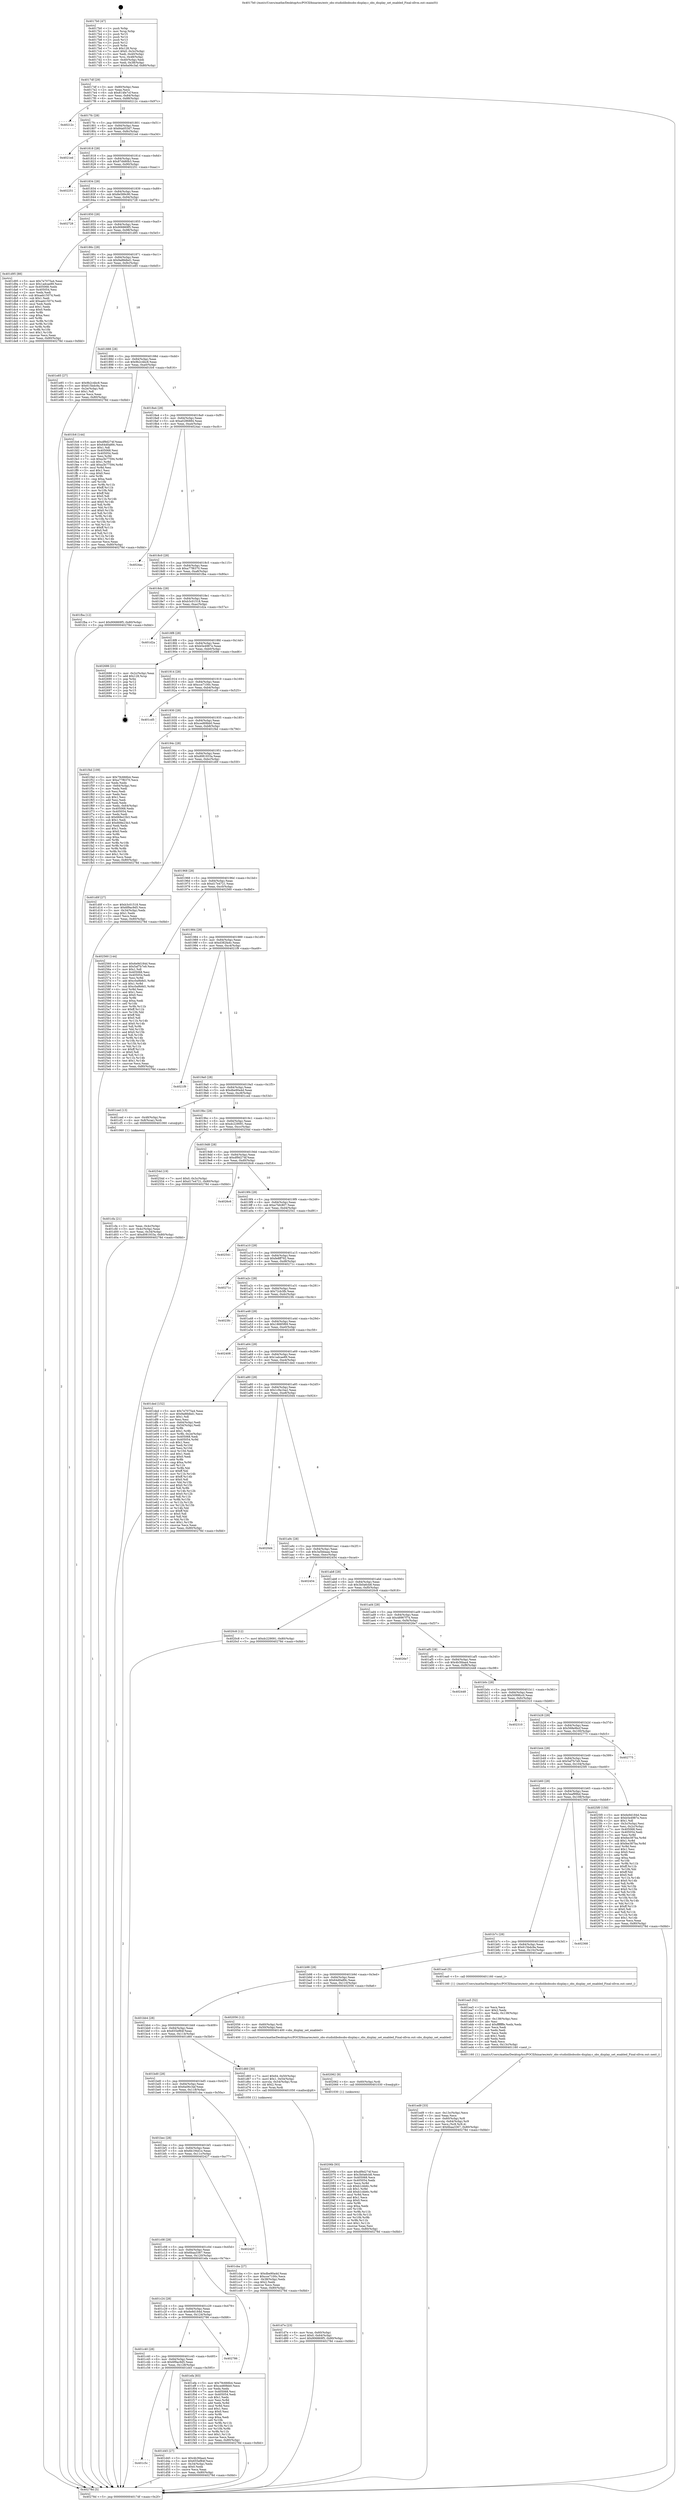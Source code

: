 digraph "0x4017b0" {
  label = "0x4017b0 (/mnt/c/Users/mathe/Desktop/tcc/POCII/binaries/extr_obs-studiolibobsobs-display.c_obs_display_set_enabled_Final-ollvm.out::main(0))"
  labelloc = "t"
  node[shape=record]

  Entry [label="",width=0.3,height=0.3,shape=circle,fillcolor=black,style=filled]
  "0x4017df" [label="{
     0x4017df [29]\l
     | [instrs]\l
     &nbsp;&nbsp;0x4017df \<+3\>: mov -0x80(%rbp),%eax\l
     &nbsp;&nbsp;0x4017e2 \<+2\>: mov %eax,%ecx\l
     &nbsp;&nbsp;0x4017e4 \<+6\>: sub $0x814fe7cf,%ecx\l
     &nbsp;&nbsp;0x4017ea \<+6\>: mov %eax,-0x84(%rbp)\l
     &nbsp;&nbsp;0x4017f0 \<+6\>: mov %ecx,-0x88(%rbp)\l
     &nbsp;&nbsp;0x4017f6 \<+6\>: je 000000000040212c \<main+0x97c\>\l
  }"]
  "0x40212c" [label="{
     0x40212c\l
  }", style=dashed]
  "0x4017fc" [label="{
     0x4017fc [28]\l
     | [instrs]\l
     &nbsp;&nbsp;0x4017fc \<+5\>: jmp 0000000000401801 \<main+0x51\>\l
     &nbsp;&nbsp;0x401801 \<+6\>: mov -0x84(%rbp),%eax\l
     &nbsp;&nbsp;0x401807 \<+5\>: sub $0x84a053d7,%eax\l
     &nbsp;&nbsp;0x40180c \<+6\>: mov %eax,-0x8c(%rbp)\l
     &nbsp;&nbsp;0x401812 \<+6\>: je 00000000004021ed \<main+0xa3d\>\l
  }"]
  Exit [label="",width=0.3,height=0.3,shape=circle,fillcolor=black,style=filled,peripheries=2]
  "0x4021ed" [label="{
     0x4021ed\l
  }", style=dashed]
  "0x401818" [label="{
     0x401818 [28]\l
     | [instrs]\l
     &nbsp;&nbsp;0x401818 \<+5\>: jmp 000000000040181d \<main+0x6d\>\l
     &nbsp;&nbsp;0x40181d \<+6\>: mov -0x84(%rbp),%eax\l
     &nbsp;&nbsp;0x401823 \<+5\>: sub $0x87d480b3,%eax\l
     &nbsp;&nbsp;0x401828 \<+6\>: mov %eax,-0x90(%rbp)\l
     &nbsp;&nbsp;0x40182e \<+6\>: je 0000000000402251 \<main+0xaa1\>\l
  }"]
  "0x40206b" [label="{
     0x40206b [93]\l
     | [instrs]\l
     &nbsp;&nbsp;0x40206b \<+5\>: mov $0xdf9d274f,%esi\l
     &nbsp;&nbsp;0x402070 \<+5\>: mov $0x3b0a6cb8,%eax\l
     &nbsp;&nbsp;0x402075 \<+7\>: mov 0x405068,%ecx\l
     &nbsp;&nbsp;0x40207c \<+7\>: mov 0x405054,%edx\l
     &nbsp;&nbsp;0x402083 \<+3\>: mov %ecx,%r8d\l
     &nbsp;&nbsp;0x402086 \<+7\>: sub $0xb1cbb6c,%r8d\l
     &nbsp;&nbsp;0x40208d \<+4\>: sub $0x1,%r8d\l
     &nbsp;&nbsp;0x402091 \<+7\>: add $0xb1cbb6c,%r8d\l
     &nbsp;&nbsp;0x402098 \<+4\>: imul %r8d,%ecx\l
     &nbsp;&nbsp;0x40209c \<+3\>: and $0x1,%ecx\l
     &nbsp;&nbsp;0x40209f \<+3\>: cmp $0x0,%ecx\l
     &nbsp;&nbsp;0x4020a2 \<+4\>: sete %r9b\l
     &nbsp;&nbsp;0x4020a6 \<+3\>: cmp $0xa,%edx\l
     &nbsp;&nbsp;0x4020a9 \<+4\>: setl %r10b\l
     &nbsp;&nbsp;0x4020ad \<+3\>: mov %r9b,%r11b\l
     &nbsp;&nbsp;0x4020b0 \<+3\>: and %r10b,%r11b\l
     &nbsp;&nbsp;0x4020b3 \<+3\>: xor %r10b,%r9b\l
     &nbsp;&nbsp;0x4020b6 \<+3\>: or %r9b,%r11b\l
     &nbsp;&nbsp;0x4020b9 \<+4\>: test $0x1,%r11b\l
     &nbsp;&nbsp;0x4020bd \<+3\>: cmovne %eax,%esi\l
     &nbsp;&nbsp;0x4020c0 \<+3\>: mov %esi,-0x80(%rbp)\l
     &nbsp;&nbsp;0x4020c3 \<+5\>: jmp 000000000040278d \<main+0xfdd\>\l
  }"]
  "0x402251" [label="{
     0x402251\l
  }", style=dashed]
  "0x401834" [label="{
     0x401834 [28]\l
     | [instrs]\l
     &nbsp;&nbsp;0x401834 \<+5\>: jmp 0000000000401839 \<main+0x89\>\l
     &nbsp;&nbsp;0x401839 \<+6\>: mov -0x84(%rbp),%eax\l
     &nbsp;&nbsp;0x40183f \<+5\>: sub $0x8e589c90,%eax\l
     &nbsp;&nbsp;0x401844 \<+6\>: mov %eax,-0x94(%rbp)\l
     &nbsp;&nbsp;0x40184a \<+6\>: je 0000000000402728 \<main+0xf78\>\l
  }"]
  "0x402062" [label="{
     0x402062 [9]\l
     | [instrs]\l
     &nbsp;&nbsp;0x402062 \<+4\>: mov -0x60(%rbp),%rdi\l
     &nbsp;&nbsp;0x402066 \<+5\>: call 0000000000401030 \<free@plt\>\l
     | [calls]\l
     &nbsp;&nbsp;0x401030 \{1\} (unknown)\l
  }"]
  "0x402728" [label="{
     0x402728\l
  }", style=dashed]
  "0x401850" [label="{
     0x401850 [28]\l
     | [instrs]\l
     &nbsp;&nbsp;0x401850 \<+5\>: jmp 0000000000401855 \<main+0xa5\>\l
     &nbsp;&nbsp;0x401855 \<+6\>: mov -0x84(%rbp),%eax\l
     &nbsp;&nbsp;0x40185b \<+5\>: sub $0x906869f5,%eax\l
     &nbsp;&nbsp;0x401860 \<+6\>: mov %eax,-0x98(%rbp)\l
     &nbsp;&nbsp;0x401866 \<+6\>: je 0000000000401d95 \<main+0x5e5\>\l
  }"]
  "0x401ed9" [label="{
     0x401ed9 [33]\l
     | [instrs]\l
     &nbsp;&nbsp;0x401ed9 \<+6\>: mov -0x13c(%rbp),%ecx\l
     &nbsp;&nbsp;0x401edf \<+3\>: imul %eax,%ecx\l
     &nbsp;&nbsp;0x401ee2 \<+4\>: mov -0x60(%rbp),%r8\l
     &nbsp;&nbsp;0x401ee6 \<+4\>: movslq -0x64(%rbp),%r9\l
     &nbsp;&nbsp;0x401eea \<+4\>: mov %ecx,(%r8,%r9,4)\l
     &nbsp;&nbsp;0x401eee \<+7\>: movl $0x6baa3367,-0x80(%rbp)\l
     &nbsp;&nbsp;0x401ef5 \<+5\>: jmp 000000000040278d \<main+0xfdd\>\l
  }"]
  "0x401d95" [label="{
     0x401d95 [88]\l
     | [instrs]\l
     &nbsp;&nbsp;0x401d95 \<+5\>: mov $0x7e7075a4,%eax\l
     &nbsp;&nbsp;0x401d9a \<+5\>: mov $0x1adcae89,%ecx\l
     &nbsp;&nbsp;0x401d9f \<+7\>: mov 0x405068,%edx\l
     &nbsp;&nbsp;0x401da6 \<+7\>: mov 0x405054,%esi\l
     &nbsp;&nbsp;0x401dad \<+2\>: mov %edx,%edi\l
     &nbsp;&nbsp;0x401daf \<+6\>: sub $0xaeb15074,%edi\l
     &nbsp;&nbsp;0x401db5 \<+3\>: sub $0x1,%edi\l
     &nbsp;&nbsp;0x401db8 \<+6\>: add $0xaeb15074,%edi\l
     &nbsp;&nbsp;0x401dbe \<+3\>: imul %edi,%edx\l
     &nbsp;&nbsp;0x401dc1 \<+3\>: and $0x1,%edx\l
     &nbsp;&nbsp;0x401dc4 \<+3\>: cmp $0x0,%edx\l
     &nbsp;&nbsp;0x401dc7 \<+4\>: sete %r8b\l
     &nbsp;&nbsp;0x401dcb \<+3\>: cmp $0xa,%esi\l
     &nbsp;&nbsp;0x401dce \<+4\>: setl %r9b\l
     &nbsp;&nbsp;0x401dd2 \<+3\>: mov %r8b,%r10b\l
     &nbsp;&nbsp;0x401dd5 \<+3\>: and %r9b,%r10b\l
     &nbsp;&nbsp;0x401dd8 \<+3\>: xor %r9b,%r8b\l
     &nbsp;&nbsp;0x401ddb \<+3\>: or %r8b,%r10b\l
     &nbsp;&nbsp;0x401dde \<+4\>: test $0x1,%r10b\l
     &nbsp;&nbsp;0x401de2 \<+3\>: cmovne %ecx,%eax\l
     &nbsp;&nbsp;0x401de5 \<+3\>: mov %eax,-0x80(%rbp)\l
     &nbsp;&nbsp;0x401de8 \<+5\>: jmp 000000000040278d \<main+0xfdd\>\l
  }"]
  "0x40186c" [label="{
     0x40186c [28]\l
     | [instrs]\l
     &nbsp;&nbsp;0x40186c \<+5\>: jmp 0000000000401871 \<main+0xc1\>\l
     &nbsp;&nbsp;0x401871 \<+6\>: mov -0x84(%rbp),%eax\l
     &nbsp;&nbsp;0x401877 \<+5\>: sub $0x9a88dbd1,%eax\l
     &nbsp;&nbsp;0x40187c \<+6\>: mov %eax,-0x9c(%rbp)\l
     &nbsp;&nbsp;0x401882 \<+6\>: je 0000000000401e85 \<main+0x6d5\>\l
  }"]
  "0x401ea5" [label="{
     0x401ea5 [52]\l
     | [instrs]\l
     &nbsp;&nbsp;0x401ea5 \<+2\>: xor %ecx,%ecx\l
     &nbsp;&nbsp;0x401ea7 \<+5\>: mov $0x2,%edx\l
     &nbsp;&nbsp;0x401eac \<+6\>: mov %edx,-0x138(%rbp)\l
     &nbsp;&nbsp;0x401eb2 \<+1\>: cltd\l
     &nbsp;&nbsp;0x401eb3 \<+6\>: mov -0x138(%rbp),%esi\l
     &nbsp;&nbsp;0x401eb9 \<+2\>: idiv %esi\l
     &nbsp;&nbsp;0x401ebb \<+6\>: imul $0xfffffffe,%edx,%edx\l
     &nbsp;&nbsp;0x401ec1 \<+2\>: mov %ecx,%edi\l
     &nbsp;&nbsp;0x401ec3 \<+2\>: sub %edx,%edi\l
     &nbsp;&nbsp;0x401ec5 \<+2\>: mov %ecx,%edx\l
     &nbsp;&nbsp;0x401ec7 \<+3\>: sub $0x1,%edx\l
     &nbsp;&nbsp;0x401eca \<+2\>: add %edx,%edi\l
     &nbsp;&nbsp;0x401ecc \<+2\>: sub %edi,%ecx\l
     &nbsp;&nbsp;0x401ece \<+6\>: mov %ecx,-0x13c(%rbp)\l
     &nbsp;&nbsp;0x401ed4 \<+5\>: call 0000000000401160 \<next_i\>\l
     | [calls]\l
     &nbsp;&nbsp;0x401160 \{1\} (/mnt/c/Users/mathe/Desktop/tcc/POCII/binaries/extr_obs-studiolibobsobs-display.c_obs_display_set_enabled_Final-ollvm.out::next_i)\l
  }"]
  "0x401e85" [label="{
     0x401e85 [27]\l
     | [instrs]\l
     &nbsp;&nbsp;0x401e85 \<+5\>: mov $0x9b2c4bc8,%eax\l
     &nbsp;&nbsp;0x401e8a \<+5\>: mov $0x615bdc9a,%ecx\l
     &nbsp;&nbsp;0x401e8f \<+3\>: mov -0x2e(%rbp),%dl\l
     &nbsp;&nbsp;0x401e92 \<+3\>: test $0x1,%dl\l
     &nbsp;&nbsp;0x401e95 \<+3\>: cmovne %ecx,%eax\l
     &nbsp;&nbsp;0x401e98 \<+3\>: mov %eax,-0x80(%rbp)\l
     &nbsp;&nbsp;0x401e9b \<+5\>: jmp 000000000040278d \<main+0xfdd\>\l
  }"]
  "0x401888" [label="{
     0x401888 [28]\l
     | [instrs]\l
     &nbsp;&nbsp;0x401888 \<+5\>: jmp 000000000040188d \<main+0xdd\>\l
     &nbsp;&nbsp;0x40188d \<+6\>: mov -0x84(%rbp),%eax\l
     &nbsp;&nbsp;0x401893 \<+5\>: sub $0x9b2c4bc8,%eax\l
     &nbsp;&nbsp;0x401898 \<+6\>: mov %eax,-0xa0(%rbp)\l
     &nbsp;&nbsp;0x40189e \<+6\>: je 0000000000401fc6 \<main+0x816\>\l
  }"]
  "0x401d7e" [label="{
     0x401d7e [23]\l
     | [instrs]\l
     &nbsp;&nbsp;0x401d7e \<+4\>: mov %rax,-0x60(%rbp)\l
     &nbsp;&nbsp;0x401d82 \<+7\>: movl $0x0,-0x64(%rbp)\l
     &nbsp;&nbsp;0x401d89 \<+7\>: movl $0x906869f5,-0x80(%rbp)\l
     &nbsp;&nbsp;0x401d90 \<+5\>: jmp 000000000040278d \<main+0xfdd\>\l
  }"]
  "0x401fc6" [label="{
     0x401fc6 [144]\l
     | [instrs]\l
     &nbsp;&nbsp;0x401fc6 \<+5\>: mov $0xdf9d274f,%eax\l
     &nbsp;&nbsp;0x401fcb \<+5\>: mov $0x64d0a89c,%ecx\l
     &nbsp;&nbsp;0x401fd0 \<+2\>: mov $0x1,%dl\l
     &nbsp;&nbsp;0x401fd2 \<+7\>: mov 0x405068,%esi\l
     &nbsp;&nbsp;0x401fd9 \<+7\>: mov 0x405054,%edi\l
     &nbsp;&nbsp;0x401fe0 \<+3\>: mov %esi,%r8d\l
     &nbsp;&nbsp;0x401fe3 \<+7\>: sub $0xa3b77594,%r8d\l
     &nbsp;&nbsp;0x401fea \<+4\>: sub $0x1,%r8d\l
     &nbsp;&nbsp;0x401fee \<+7\>: add $0xa3b77594,%r8d\l
     &nbsp;&nbsp;0x401ff5 \<+4\>: imul %r8d,%esi\l
     &nbsp;&nbsp;0x401ff9 \<+3\>: and $0x1,%esi\l
     &nbsp;&nbsp;0x401ffc \<+3\>: cmp $0x0,%esi\l
     &nbsp;&nbsp;0x401fff \<+4\>: sete %r9b\l
     &nbsp;&nbsp;0x402003 \<+3\>: cmp $0xa,%edi\l
     &nbsp;&nbsp;0x402006 \<+4\>: setl %r10b\l
     &nbsp;&nbsp;0x40200a \<+3\>: mov %r9b,%r11b\l
     &nbsp;&nbsp;0x40200d \<+4\>: xor $0xff,%r11b\l
     &nbsp;&nbsp;0x402011 \<+3\>: mov %r10b,%bl\l
     &nbsp;&nbsp;0x402014 \<+3\>: xor $0xff,%bl\l
     &nbsp;&nbsp;0x402017 \<+3\>: xor $0x0,%dl\l
     &nbsp;&nbsp;0x40201a \<+3\>: mov %r11b,%r14b\l
     &nbsp;&nbsp;0x40201d \<+4\>: and $0x0,%r14b\l
     &nbsp;&nbsp;0x402021 \<+3\>: and %dl,%r9b\l
     &nbsp;&nbsp;0x402024 \<+3\>: mov %bl,%r15b\l
     &nbsp;&nbsp;0x402027 \<+4\>: and $0x0,%r15b\l
     &nbsp;&nbsp;0x40202b \<+3\>: and %dl,%r10b\l
     &nbsp;&nbsp;0x40202e \<+3\>: or %r9b,%r14b\l
     &nbsp;&nbsp;0x402031 \<+3\>: or %r10b,%r15b\l
     &nbsp;&nbsp;0x402034 \<+3\>: xor %r15b,%r14b\l
     &nbsp;&nbsp;0x402037 \<+3\>: or %bl,%r11b\l
     &nbsp;&nbsp;0x40203a \<+4\>: xor $0xff,%r11b\l
     &nbsp;&nbsp;0x40203e \<+3\>: or $0x0,%dl\l
     &nbsp;&nbsp;0x402041 \<+3\>: and %dl,%r11b\l
     &nbsp;&nbsp;0x402044 \<+3\>: or %r11b,%r14b\l
     &nbsp;&nbsp;0x402047 \<+4\>: test $0x1,%r14b\l
     &nbsp;&nbsp;0x40204b \<+3\>: cmovne %ecx,%eax\l
     &nbsp;&nbsp;0x40204e \<+3\>: mov %eax,-0x80(%rbp)\l
     &nbsp;&nbsp;0x402051 \<+5\>: jmp 000000000040278d \<main+0xfdd\>\l
  }"]
  "0x4018a4" [label="{
     0x4018a4 [28]\l
     | [instrs]\l
     &nbsp;&nbsp;0x4018a4 \<+5\>: jmp 00000000004018a9 \<main+0xf9\>\l
     &nbsp;&nbsp;0x4018a9 \<+6\>: mov -0x84(%rbp),%eax\l
     &nbsp;&nbsp;0x4018af \<+5\>: sub $0xa0286884,%eax\l
     &nbsp;&nbsp;0x4018b4 \<+6\>: mov %eax,-0xa4(%rbp)\l
     &nbsp;&nbsp;0x4018ba \<+6\>: je 00000000004024ac \<main+0xcfc\>\l
  }"]
  "0x401c5c" [label="{
     0x401c5c\l
  }", style=dashed]
  "0x4024ac" [label="{
     0x4024ac\l
  }", style=dashed]
  "0x4018c0" [label="{
     0x4018c0 [28]\l
     | [instrs]\l
     &nbsp;&nbsp;0x4018c0 \<+5\>: jmp 00000000004018c5 \<main+0x115\>\l
     &nbsp;&nbsp;0x4018c5 \<+6\>: mov -0x84(%rbp),%eax\l
     &nbsp;&nbsp;0x4018cb \<+5\>: sub $0xa77f6370,%eax\l
     &nbsp;&nbsp;0x4018d0 \<+6\>: mov %eax,-0xa8(%rbp)\l
     &nbsp;&nbsp;0x4018d6 \<+6\>: je 0000000000401fba \<main+0x80a\>\l
  }"]
  "0x401d45" [label="{
     0x401d45 [27]\l
     | [instrs]\l
     &nbsp;&nbsp;0x401d45 \<+5\>: mov $0x4b3fdaa4,%eax\l
     &nbsp;&nbsp;0x401d4a \<+5\>: mov $0x655ef84f,%ecx\l
     &nbsp;&nbsp;0x401d4f \<+3\>: mov -0x34(%rbp),%edx\l
     &nbsp;&nbsp;0x401d52 \<+3\>: cmp $0x0,%edx\l
     &nbsp;&nbsp;0x401d55 \<+3\>: cmove %ecx,%eax\l
     &nbsp;&nbsp;0x401d58 \<+3\>: mov %eax,-0x80(%rbp)\l
     &nbsp;&nbsp;0x401d5b \<+5\>: jmp 000000000040278d \<main+0xfdd\>\l
  }"]
  "0x401fba" [label="{
     0x401fba [12]\l
     | [instrs]\l
     &nbsp;&nbsp;0x401fba \<+7\>: movl $0x906869f5,-0x80(%rbp)\l
     &nbsp;&nbsp;0x401fc1 \<+5\>: jmp 000000000040278d \<main+0xfdd\>\l
  }"]
  "0x4018dc" [label="{
     0x4018dc [28]\l
     | [instrs]\l
     &nbsp;&nbsp;0x4018dc \<+5\>: jmp 00000000004018e1 \<main+0x131\>\l
     &nbsp;&nbsp;0x4018e1 \<+6\>: mov -0x84(%rbp),%eax\l
     &nbsp;&nbsp;0x4018e7 \<+5\>: sub $0xb3c01518,%eax\l
     &nbsp;&nbsp;0x4018ec \<+6\>: mov %eax,-0xac(%rbp)\l
     &nbsp;&nbsp;0x4018f2 \<+6\>: je 0000000000401d2a \<main+0x57a\>\l
  }"]
  "0x401c40" [label="{
     0x401c40 [28]\l
     | [instrs]\l
     &nbsp;&nbsp;0x401c40 \<+5\>: jmp 0000000000401c45 \<main+0x495\>\l
     &nbsp;&nbsp;0x401c45 \<+6\>: mov -0x84(%rbp),%eax\l
     &nbsp;&nbsp;0x401c4b \<+5\>: sub $0x6f9ac9d5,%eax\l
     &nbsp;&nbsp;0x401c50 \<+6\>: mov %eax,-0x128(%rbp)\l
     &nbsp;&nbsp;0x401c56 \<+6\>: je 0000000000401d45 \<main+0x595\>\l
  }"]
  "0x401d2a" [label="{
     0x401d2a\l
  }", style=dashed]
  "0x4018f8" [label="{
     0x4018f8 [28]\l
     | [instrs]\l
     &nbsp;&nbsp;0x4018f8 \<+5\>: jmp 00000000004018fd \<main+0x14d\>\l
     &nbsp;&nbsp;0x4018fd \<+6\>: mov -0x84(%rbp),%eax\l
     &nbsp;&nbsp;0x401903 \<+5\>: sub $0xb5e4987e,%eax\l
     &nbsp;&nbsp;0x401908 \<+6\>: mov %eax,-0xb0(%rbp)\l
     &nbsp;&nbsp;0x40190e \<+6\>: je 0000000000402686 \<main+0xed6\>\l
  }"]
  "0x402786" [label="{
     0x402786\l
  }", style=dashed]
  "0x402686" [label="{
     0x402686 [21]\l
     | [instrs]\l
     &nbsp;&nbsp;0x402686 \<+3\>: mov -0x2c(%rbp),%eax\l
     &nbsp;&nbsp;0x402689 \<+7\>: add $0x128,%rsp\l
     &nbsp;&nbsp;0x402690 \<+1\>: pop %rbx\l
     &nbsp;&nbsp;0x402691 \<+2\>: pop %r12\l
     &nbsp;&nbsp;0x402693 \<+2\>: pop %r13\l
     &nbsp;&nbsp;0x402695 \<+2\>: pop %r14\l
     &nbsp;&nbsp;0x402697 \<+2\>: pop %r15\l
     &nbsp;&nbsp;0x402699 \<+1\>: pop %rbp\l
     &nbsp;&nbsp;0x40269a \<+1\>: ret\l
  }"]
  "0x401914" [label="{
     0x401914 [28]\l
     | [instrs]\l
     &nbsp;&nbsp;0x401914 \<+5\>: jmp 0000000000401919 \<main+0x169\>\l
     &nbsp;&nbsp;0x401919 \<+6\>: mov -0x84(%rbp),%eax\l
     &nbsp;&nbsp;0x40191f \<+5\>: sub $0xcce7100c,%eax\l
     &nbsp;&nbsp;0x401924 \<+6\>: mov %eax,-0xb4(%rbp)\l
     &nbsp;&nbsp;0x40192a \<+6\>: je 0000000000401cd5 \<main+0x525\>\l
  }"]
  "0x401c24" [label="{
     0x401c24 [28]\l
     | [instrs]\l
     &nbsp;&nbsp;0x401c24 \<+5\>: jmp 0000000000401c29 \<main+0x479\>\l
     &nbsp;&nbsp;0x401c29 \<+6\>: mov -0x84(%rbp),%eax\l
     &nbsp;&nbsp;0x401c2f \<+5\>: sub $0x6e9d184d,%eax\l
     &nbsp;&nbsp;0x401c34 \<+6\>: mov %eax,-0x124(%rbp)\l
     &nbsp;&nbsp;0x401c3a \<+6\>: je 0000000000402786 \<main+0xfd6\>\l
  }"]
  "0x401cd5" [label="{
     0x401cd5\l
  }", style=dashed]
  "0x401930" [label="{
     0x401930 [28]\l
     | [instrs]\l
     &nbsp;&nbsp;0x401930 \<+5\>: jmp 0000000000401935 \<main+0x185\>\l
     &nbsp;&nbsp;0x401935 \<+6\>: mov -0x84(%rbp),%eax\l
     &nbsp;&nbsp;0x40193b \<+5\>: sub $0xced69bb0,%eax\l
     &nbsp;&nbsp;0x401940 \<+6\>: mov %eax,-0xb8(%rbp)\l
     &nbsp;&nbsp;0x401946 \<+6\>: je 0000000000401f4d \<main+0x79d\>\l
  }"]
  "0x401efa" [label="{
     0x401efa [83]\l
     | [instrs]\l
     &nbsp;&nbsp;0x401efa \<+5\>: mov $0x79c666b4,%eax\l
     &nbsp;&nbsp;0x401eff \<+5\>: mov $0xced69bb0,%ecx\l
     &nbsp;&nbsp;0x401f04 \<+2\>: xor %edx,%edx\l
     &nbsp;&nbsp;0x401f06 \<+7\>: mov 0x405068,%esi\l
     &nbsp;&nbsp;0x401f0d \<+7\>: mov 0x405054,%edi\l
     &nbsp;&nbsp;0x401f14 \<+3\>: sub $0x1,%edx\l
     &nbsp;&nbsp;0x401f17 \<+3\>: mov %esi,%r8d\l
     &nbsp;&nbsp;0x401f1a \<+3\>: add %edx,%r8d\l
     &nbsp;&nbsp;0x401f1d \<+4\>: imul %r8d,%esi\l
     &nbsp;&nbsp;0x401f21 \<+3\>: and $0x1,%esi\l
     &nbsp;&nbsp;0x401f24 \<+3\>: cmp $0x0,%esi\l
     &nbsp;&nbsp;0x401f27 \<+4\>: sete %r9b\l
     &nbsp;&nbsp;0x401f2b \<+3\>: cmp $0xa,%edi\l
     &nbsp;&nbsp;0x401f2e \<+4\>: setl %r10b\l
     &nbsp;&nbsp;0x401f32 \<+3\>: mov %r9b,%r11b\l
     &nbsp;&nbsp;0x401f35 \<+3\>: and %r10b,%r11b\l
     &nbsp;&nbsp;0x401f38 \<+3\>: xor %r10b,%r9b\l
     &nbsp;&nbsp;0x401f3b \<+3\>: or %r9b,%r11b\l
     &nbsp;&nbsp;0x401f3e \<+4\>: test $0x1,%r11b\l
     &nbsp;&nbsp;0x401f42 \<+3\>: cmovne %ecx,%eax\l
     &nbsp;&nbsp;0x401f45 \<+3\>: mov %eax,-0x80(%rbp)\l
     &nbsp;&nbsp;0x401f48 \<+5\>: jmp 000000000040278d \<main+0xfdd\>\l
  }"]
  "0x401f4d" [label="{
     0x401f4d [109]\l
     | [instrs]\l
     &nbsp;&nbsp;0x401f4d \<+5\>: mov $0x79c666b4,%eax\l
     &nbsp;&nbsp;0x401f52 \<+5\>: mov $0xa77f6370,%ecx\l
     &nbsp;&nbsp;0x401f57 \<+2\>: xor %edx,%edx\l
     &nbsp;&nbsp;0x401f59 \<+3\>: mov -0x64(%rbp),%esi\l
     &nbsp;&nbsp;0x401f5c \<+2\>: mov %edx,%edi\l
     &nbsp;&nbsp;0x401f5e \<+2\>: sub %esi,%edi\l
     &nbsp;&nbsp;0x401f60 \<+2\>: mov %edx,%esi\l
     &nbsp;&nbsp;0x401f62 \<+3\>: sub $0x1,%esi\l
     &nbsp;&nbsp;0x401f65 \<+2\>: add %esi,%edi\l
     &nbsp;&nbsp;0x401f67 \<+2\>: sub %edi,%edx\l
     &nbsp;&nbsp;0x401f69 \<+3\>: mov %edx,-0x64(%rbp)\l
     &nbsp;&nbsp;0x401f6c \<+7\>: mov 0x405068,%edx\l
     &nbsp;&nbsp;0x401f73 \<+7\>: mov 0x405054,%esi\l
     &nbsp;&nbsp;0x401f7a \<+2\>: mov %edx,%edi\l
     &nbsp;&nbsp;0x401f7c \<+6\>: sub $0x668e23b3,%edi\l
     &nbsp;&nbsp;0x401f82 \<+3\>: sub $0x1,%edi\l
     &nbsp;&nbsp;0x401f85 \<+6\>: add $0x668e23b3,%edi\l
     &nbsp;&nbsp;0x401f8b \<+3\>: imul %edi,%edx\l
     &nbsp;&nbsp;0x401f8e \<+3\>: and $0x1,%edx\l
     &nbsp;&nbsp;0x401f91 \<+3\>: cmp $0x0,%edx\l
     &nbsp;&nbsp;0x401f94 \<+4\>: sete %r8b\l
     &nbsp;&nbsp;0x401f98 \<+3\>: cmp $0xa,%esi\l
     &nbsp;&nbsp;0x401f9b \<+4\>: setl %r9b\l
     &nbsp;&nbsp;0x401f9f \<+3\>: mov %r8b,%r10b\l
     &nbsp;&nbsp;0x401fa2 \<+3\>: and %r9b,%r10b\l
     &nbsp;&nbsp;0x401fa5 \<+3\>: xor %r9b,%r8b\l
     &nbsp;&nbsp;0x401fa8 \<+3\>: or %r8b,%r10b\l
     &nbsp;&nbsp;0x401fab \<+4\>: test $0x1,%r10b\l
     &nbsp;&nbsp;0x401faf \<+3\>: cmovne %ecx,%eax\l
     &nbsp;&nbsp;0x401fb2 \<+3\>: mov %eax,-0x80(%rbp)\l
     &nbsp;&nbsp;0x401fb5 \<+5\>: jmp 000000000040278d \<main+0xfdd\>\l
  }"]
  "0x40194c" [label="{
     0x40194c [28]\l
     | [instrs]\l
     &nbsp;&nbsp;0x40194c \<+5\>: jmp 0000000000401951 \<main+0x1a1\>\l
     &nbsp;&nbsp;0x401951 \<+6\>: mov -0x84(%rbp),%eax\l
     &nbsp;&nbsp;0x401957 \<+5\>: sub $0xd081933a,%eax\l
     &nbsp;&nbsp;0x40195c \<+6\>: mov %eax,-0xbc(%rbp)\l
     &nbsp;&nbsp;0x401962 \<+6\>: je 0000000000401d0f \<main+0x55f\>\l
  }"]
  "0x401c08" [label="{
     0x401c08 [28]\l
     | [instrs]\l
     &nbsp;&nbsp;0x401c08 \<+5\>: jmp 0000000000401c0d \<main+0x45d\>\l
     &nbsp;&nbsp;0x401c0d \<+6\>: mov -0x84(%rbp),%eax\l
     &nbsp;&nbsp;0x401c13 \<+5\>: sub $0x6baa3367,%eax\l
     &nbsp;&nbsp;0x401c18 \<+6\>: mov %eax,-0x120(%rbp)\l
     &nbsp;&nbsp;0x401c1e \<+6\>: je 0000000000401efa \<main+0x74a\>\l
  }"]
  "0x401d0f" [label="{
     0x401d0f [27]\l
     | [instrs]\l
     &nbsp;&nbsp;0x401d0f \<+5\>: mov $0xb3c01518,%eax\l
     &nbsp;&nbsp;0x401d14 \<+5\>: mov $0x6f9ac9d5,%ecx\l
     &nbsp;&nbsp;0x401d19 \<+3\>: mov -0x34(%rbp),%edx\l
     &nbsp;&nbsp;0x401d1c \<+3\>: cmp $0x1,%edx\l
     &nbsp;&nbsp;0x401d1f \<+3\>: cmovl %ecx,%eax\l
     &nbsp;&nbsp;0x401d22 \<+3\>: mov %eax,-0x80(%rbp)\l
     &nbsp;&nbsp;0x401d25 \<+5\>: jmp 000000000040278d \<main+0xfdd\>\l
  }"]
  "0x401968" [label="{
     0x401968 [28]\l
     | [instrs]\l
     &nbsp;&nbsp;0x401968 \<+5\>: jmp 000000000040196d \<main+0x1bd\>\l
     &nbsp;&nbsp;0x40196d \<+6\>: mov -0x84(%rbp),%eax\l
     &nbsp;&nbsp;0x401973 \<+5\>: sub $0xd17e4721,%eax\l
     &nbsp;&nbsp;0x401978 \<+6\>: mov %eax,-0xc0(%rbp)\l
     &nbsp;&nbsp;0x40197e \<+6\>: je 0000000000402560 \<main+0xdb0\>\l
  }"]
  "0x402427" [label="{
     0x402427\l
  }", style=dashed]
  "0x402560" [label="{
     0x402560 [144]\l
     | [instrs]\l
     &nbsp;&nbsp;0x402560 \<+5\>: mov $0x6e9d184d,%eax\l
     &nbsp;&nbsp;0x402565 \<+5\>: mov $0x5af7b7e9,%ecx\l
     &nbsp;&nbsp;0x40256a \<+2\>: mov $0x1,%dl\l
     &nbsp;&nbsp;0x40256c \<+7\>: mov 0x405068,%esi\l
     &nbsp;&nbsp;0x402573 \<+7\>: mov 0x405054,%edi\l
     &nbsp;&nbsp;0x40257a \<+3\>: mov %esi,%r8d\l
     &nbsp;&nbsp;0x40257d \<+7\>: add $0xc0a9b8d1,%r8d\l
     &nbsp;&nbsp;0x402584 \<+4\>: sub $0x1,%r8d\l
     &nbsp;&nbsp;0x402588 \<+7\>: sub $0xc0a9b8d1,%r8d\l
     &nbsp;&nbsp;0x40258f \<+4\>: imul %r8d,%esi\l
     &nbsp;&nbsp;0x402593 \<+3\>: and $0x1,%esi\l
     &nbsp;&nbsp;0x402596 \<+3\>: cmp $0x0,%esi\l
     &nbsp;&nbsp;0x402599 \<+4\>: sete %r9b\l
     &nbsp;&nbsp;0x40259d \<+3\>: cmp $0xa,%edi\l
     &nbsp;&nbsp;0x4025a0 \<+4\>: setl %r10b\l
     &nbsp;&nbsp;0x4025a4 \<+3\>: mov %r9b,%r11b\l
     &nbsp;&nbsp;0x4025a7 \<+4\>: xor $0xff,%r11b\l
     &nbsp;&nbsp;0x4025ab \<+3\>: mov %r10b,%bl\l
     &nbsp;&nbsp;0x4025ae \<+3\>: xor $0xff,%bl\l
     &nbsp;&nbsp;0x4025b1 \<+3\>: xor $0x0,%dl\l
     &nbsp;&nbsp;0x4025b4 \<+3\>: mov %r11b,%r14b\l
     &nbsp;&nbsp;0x4025b7 \<+4\>: and $0x0,%r14b\l
     &nbsp;&nbsp;0x4025bb \<+3\>: and %dl,%r9b\l
     &nbsp;&nbsp;0x4025be \<+3\>: mov %bl,%r15b\l
     &nbsp;&nbsp;0x4025c1 \<+4\>: and $0x0,%r15b\l
     &nbsp;&nbsp;0x4025c5 \<+3\>: and %dl,%r10b\l
     &nbsp;&nbsp;0x4025c8 \<+3\>: or %r9b,%r14b\l
     &nbsp;&nbsp;0x4025cb \<+3\>: or %r10b,%r15b\l
     &nbsp;&nbsp;0x4025ce \<+3\>: xor %r15b,%r14b\l
     &nbsp;&nbsp;0x4025d1 \<+3\>: or %bl,%r11b\l
     &nbsp;&nbsp;0x4025d4 \<+4\>: xor $0xff,%r11b\l
     &nbsp;&nbsp;0x4025d8 \<+3\>: or $0x0,%dl\l
     &nbsp;&nbsp;0x4025db \<+3\>: and %dl,%r11b\l
     &nbsp;&nbsp;0x4025de \<+3\>: or %r11b,%r14b\l
     &nbsp;&nbsp;0x4025e1 \<+4\>: test $0x1,%r14b\l
     &nbsp;&nbsp;0x4025e5 \<+3\>: cmovne %ecx,%eax\l
     &nbsp;&nbsp;0x4025e8 \<+3\>: mov %eax,-0x80(%rbp)\l
     &nbsp;&nbsp;0x4025eb \<+5\>: jmp 000000000040278d \<main+0xfdd\>\l
  }"]
  "0x401984" [label="{
     0x401984 [28]\l
     | [instrs]\l
     &nbsp;&nbsp;0x401984 \<+5\>: jmp 0000000000401989 \<main+0x1d9\>\l
     &nbsp;&nbsp;0x401989 \<+6\>: mov -0x84(%rbp),%eax\l
     &nbsp;&nbsp;0x40198f \<+5\>: sub $0xd382fa4c,%eax\l
     &nbsp;&nbsp;0x401994 \<+6\>: mov %eax,-0xc4(%rbp)\l
     &nbsp;&nbsp;0x40199a \<+6\>: je 00000000004021f9 \<main+0xa49\>\l
  }"]
  "0x401cfa" [label="{
     0x401cfa [21]\l
     | [instrs]\l
     &nbsp;&nbsp;0x401cfa \<+3\>: mov %eax,-0x4c(%rbp)\l
     &nbsp;&nbsp;0x401cfd \<+3\>: mov -0x4c(%rbp),%eax\l
     &nbsp;&nbsp;0x401d00 \<+3\>: mov %eax,-0x34(%rbp)\l
     &nbsp;&nbsp;0x401d03 \<+7\>: movl $0xd081933a,-0x80(%rbp)\l
     &nbsp;&nbsp;0x401d0a \<+5\>: jmp 000000000040278d \<main+0xfdd\>\l
  }"]
  "0x4021f9" [label="{
     0x4021f9\l
  }", style=dashed]
  "0x4019a0" [label="{
     0x4019a0 [28]\l
     | [instrs]\l
     &nbsp;&nbsp;0x4019a0 \<+5\>: jmp 00000000004019a5 \<main+0x1f5\>\l
     &nbsp;&nbsp;0x4019a5 \<+6\>: mov -0x84(%rbp),%eax\l
     &nbsp;&nbsp;0x4019ab \<+5\>: sub $0xdbe90a4d,%eax\l
     &nbsp;&nbsp;0x4019b0 \<+6\>: mov %eax,-0xc8(%rbp)\l
     &nbsp;&nbsp;0x4019b6 \<+6\>: je 0000000000401ced \<main+0x53d\>\l
  }"]
  "0x4017b0" [label="{
     0x4017b0 [47]\l
     | [instrs]\l
     &nbsp;&nbsp;0x4017b0 \<+1\>: push %rbp\l
     &nbsp;&nbsp;0x4017b1 \<+3\>: mov %rsp,%rbp\l
     &nbsp;&nbsp;0x4017b4 \<+2\>: push %r15\l
     &nbsp;&nbsp;0x4017b6 \<+2\>: push %r14\l
     &nbsp;&nbsp;0x4017b8 \<+2\>: push %r13\l
     &nbsp;&nbsp;0x4017ba \<+2\>: push %r12\l
     &nbsp;&nbsp;0x4017bc \<+1\>: push %rbx\l
     &nbsp;&nbsp;0x4017bd \<+7\>: sub $0x128,%rsp\l
     &nbsp;&nbsp;0x4017c4 \<+7\>: movl $0x0,-0x3c(%rbp)\l
     &nbsp;&nbsp;0x4017cb \<+3\>: mov %edi,-0x40(%rbp)\l
     &nbsp;&nbsp;0x4017ce \<+4\>: mov %rsi,-0x48(%rbp)\l
     &nbsp;&nbsp;0x4017d2 \<+3\>: mov -0x40(%rbp),%edi\l
     &nbsp;&nbsp;0x4017d5 \<+3\>: mov %edi,-0x38(%rbp)\l
     &nbsp;&nbsp;0x4017d8 \<+7\>: movl $0x6a06c3af,-0x80(%rbp)\l
  }"]
  "0x401ced" [label="{
     0x401ced [13]\l
     | [instrs]\l
     &nbsp;&nbsp;0x401ced \<+4\>: mov -0x48(%rbp),%rax\l
     &nbsp;&nbsp;0x401cf1 \<+4\>: mov 0x8(%rax),%rdi\l
     &nbsp;&nbsp;0x401cf5 \<+5\>: call 0000000000401060 \<atoi@plt\>\l
     | [calls]\l
     &nbsp;&nbsp;0x401060 \{1\} (unknown)\l
  }"]
  "0x4019bc" [label="{
     0x4019bc [28]\l
     | [instrs]\l
     &nbsp;&nbsp;0x4019bc \<+5\>: jmp 00000000004019c1 \<main+0x211\>\l
     &nbsp;&nbsp;0x4019c1 \<+6\>: mov -0x84(%rbp),%eax\l
     &nbsp;&nbsp;0x4019c7 \<+5\>: sub $0xdc229091,%eax\l
     &nbsp;&nbsp;0x4019cc \<+6\>: mov %eax,-0xcc(%rbp)\l
     &nbsp;&nbsp;0x4019d2 \<+6\>: je 000000000040254d \<main+0xd9d\>\l
  }"]
  "0x40278d" [label="{
     0x40278d [5]\l
     | [instrs]\l
     &nbsp;&nbsp;0x40278d \<+5\>: jmp 00000000004017df \<main+0x2f\>\l
  }"]
  "0x40254d" [label="{
     0x40254d [19]\l
     | [instrs]\l
     &nbsp;&nbsp;0x40254d \<+7\>: movl $0x0,-0x3c(%rbp)\l
     &nbsp;&nbsp;0x402554 \<+7\>: movl $0xd17e4721,-0x80(%rbp)\l
     &nbsp;&nbsp;0x40255b \<+5\>: jmp 000000000040278d \<main+0xfdd\>\l
  }"]
  "0x4019d8" [label="{
     0x4019d8 [28]\l
     | [instrs]\l
     &nbsp;&nbsp;0x4019d8 \<+5\>: jmp 00000000004019dd \<main+0x22d\>\l
     &nbsp;&nbsp;0x4019dd \<+6\>: mov -0x84(%rbp),%eax\l
     &nbsp;&nbsp;0x4019e3 \<+5\>: sub $0xdf9d274f,%eax\l
     &nbsp;&nbsp;0x4019e8 \<+6\>: mov %eax,-0xd0(%rbp)\l
     &nbsp;&nbsp;0x4019ee \<+6\>: je 00000000004026c6 \<main+0xf16\>\l
  }"]
  "0x401bec" [label="{
     0x401bec [28]\l
     | [instrs]\l
     &nbsp;&nbsp;0x401bec \<+5\>: jmp 0000000000401bf1 \<main+0x441\>\l
     &nbsp;&nbsp;0x401bf1 \<+6\>: mov -0x84(%rbp),%eax\l
     &nbsp;&nbsp;0x401bf7 \<+5\>: sub $0x6b194d1e,%eax\l
     &nbsp;&nbsp;0x401bfc \<+6\>: mov %eax,-0x11c(%rbp)\l
     &nbsp;&nbsp;0x401c02 \<+6\>: je 0000000000402427 \<main+0xc77\>\l
  }"]
  "0x4026c6" [label="{
     0x4026c6\l
  }", style=dashed]
  "0x4019f4" [label="{
     0x4019f4 [28]\l
     | [instrs]\l
     &nbsp;&nbsp;0x4019f4 \<+5\>: jmp 00000000004019f9 \<main+0x249\>\l
     &nbsp;&nbsp;0x4019f9 \<+6\>: mov -0x84(%rbp),%eax\l
     &nbsp;&nbsp;0x4019ff \<+5\>: sub $0xe7bfc807,%eax\l
     &nbsp;&nbsp;0x401a04 \<+6\>: mov %eax,-0xd4(%rbp)\l
     &nbsp;&nbsp;0x401a0a \<+6\>: je 0000000000402541 \<main+0xd91\>\l
  }"]
  "0x401cba" [label="{
     0x401cba [27]\l
     | [instrs]\l
     &nbsp;&nbsp;0x401cba \<+5\>: mov $0xdbe90a4d,%eax\l
     &nbsp;&nbsp;0x401cbf \<+5\>: mov $0xcce7100c,%ecx\l
     &nbsp;&nbsp;0x401cc4 \<+3\>: mov -0x38(%rbp),%edx\l
     &nbsp;&nbsp;0x401cc7 \<+3\>: cmp $0x2,%edx\l
     &nbsp;&nbsp;0x401cca \<+3\>: cmovne %ecx,%eax\l
     &nbsp;&nbsp;0x401ccd \<+3\>: mov %eax,-0x80(%rbp)\l
     &nbsp;&nbsp;0x401cd0 \<+5\>: jmp 000000000040278d \<main+0xfdd\>\l
  }"]
  "0x402541" [label="{
     0x402541\l
  }", style=dashed]
  "0x401a10" [label="{
     0x401a10 [28]\l
     | [instrs]\l
     &nbsp;&nbsp;0x401a10 \<+5\>: jmp 0000000000401a15 \<main+0x265\>\l
     &nbsp;&nbsp;0x401a15 \<+6\>: mov -0x84(%rbp),%eax\l
     &nbsp;&nbsp;0x401a1b \<+5\>: sub $0xfe8ff792,%eax\l
     &nbsp;&nbsp;0x401a20 \<+6\>: mov %eax,-0xd8(%rbp)\l
     &nbsp;&nbsp;0x401a26 \<+6\>: je 000000000040271c \<main+0xf6c\>\l
  }"]
  "0x401bd0" [label="{
     0x401bd0 [28]\l
     | [instrs]\l
     &nbsp;&nbsp;0x401bd0 \<+5\>: jmp 0000000000401bd5 \<main+0x425\>\l
     &nbsp;&nbsp;0x401bd5 \<+6\>: mov -0x84(%rbp),%eax\l
     &nbsp;&nbsp;0x401bdb \<+5\>: sub $0x6a06c3af,%eax\l
     &nbsp;&nbsp;0x401be0 \<+6\>: mov %eax,-0x118(%rbp)\l
     &nbsp;&nbsp;0x401be6 \<+6\>: je 0000000000401cba \<main+0x50a\>\l
  }"]
  "0x40271c" [label="{
     0x40271c\l
  }", style=dashed]
  "0x401a2c" [label="{
     0x401a2c [28]\l
     | [instrs]\l
     &nbsp;&nbsp;0x401a2c \<+5\>: jmp 0000000000401a31 \<main+0x281\>\l
     &nbsp;&nbsp;0x401a31 \<+6\>: mov -0x84(%rbp),%eax\l
     &nbsp;&nbsp;0x401a37 \<+5\>: sub $0x72cb3fb,%eax\l
     &nbsp;&nbsp;0x401a3c \<+6\>: mov %eax,-0xdc(%rbp)\l
     &nbsp;&nbsp;0x401a42 \<+6\>: je 00000000004023fc \<main+0xc4c\>\l
  }"]
  "0x401d60" [label="{
     0x401d60 [30]\l
     | [instrs]\l
     &nbsp;&nbsp;0x401d60 \<+7\>: movl $0x64,-0x50(%rbp)\l
     &nbsp;&nbsp;0x401d67 \<+7\>: movl $0x1,-0x54(%rbp)\l
     &nbsp;&nbsp;0x401d6e \<+4\>: movslq -0x54(%rbp),%rax\l
     &nbsp;&nbsp;0x401d72 \<+4\>: shl $0x2,%rax\l
     &nbsp;&nbsp;0x401d76 \<+3\>: mov %rax,%rdi\l
     &nbsp;&nbsp;0x401d79 \<+5\>: call 0000000000401050 \<malloc@plt\>\l
     | [calls]\l
     &nbsp;&nbsp;0x401050 \{1\} (unknown)\l
  }"]
  "0x4023fc" [label="{
     0x4023fc\l
  }", style=dashed]
  "0x401a48" [label="{
     0x401a48 [28]\l
     | [instrs]\l
     &nbsp;&nbsp;0x401a48 \<+5\>: jmp 0000000000401a4d \<main+0x29d\>\l
     &nbsp;&nbsp;0x401a4d \<+6\>: mov -0x84(%rbp),%eax\l
     &nbsp;&nbsp;0x401a53 \<+5\>: sub $0x18685f69,%eax\l
     &nbsp;&nbsp;0x401a58 \<+6\>: mov %eax,-0xe0(%rbp)\l
     &nbsp;&nbsp;0x401a5e \<+6\>: je 0000000000402408 \<main+0xc58\>\l
  }"]
  "0x401bb4" [label="{
     0x401bb4 [28]\l
     | [instrs]\l
     &nbsp;&nbsp;0x401bb4 \<+5\>: jmp 0000000000401bb9 \<main+0x409\>\l
     &nbsp;&nbsp;0x401bb9 \<+6\>: mov -0x84(%rbp),%eax\l
     &nbsp;&nbsp;0x401bbf \<+5\>: sub $0x655ef84f,%eax\l
     &nbsp;&nbsp;0x401bc4 \<+6\>: mov %eax,-0x114(%rbp)\l
     &nbsp;&nbsp;0x401bca \<+6\>: je 0000000000401d60 \<main+0x5b0\>\l
  }"]
  "0x402408" [label="{
     0x402408\l
  }", style=dashed]
  "0x401a64" [label="{
     0x401a64 [28]\l
     | [instrs]\l
     &nbsp;&nbsp;0x401a64 \<+5\>: jmp 0000000000401a69 \<main+0x2b9\>\l
     &nbsp;&nbsp;0x401a69 \<+6\>: mov -0x84(%rbp),%eax\l
     &nbsp;&nbsp;0x401a6f \<+5\>: sub $0x1adcae89,%eax\l
     &nbsp;&nbsp;0x401a74 \<+6\>: mov %eax,-0xe4(%rbp)\l
     &nbsp;&nbsp;0x401a7a \<+6\>: je 0000000000401ded \<main+0x63d\>\l
  }"]
  "0x402056" [label="{
     0x402056 [12]\l
     | [instrs]\l
     &nbsp;&nbsp;0x402056 \<+4\>: mov -0x60(%rbp),%rdi\l
     &nbsp;&nbsp;0x40205a \<+3\>: mov -0x50(%rbp),%esi\l
     &nbsp;&nbsp;0x40205d \<+5\>: call 0000000000401400 \<obs_display_set_enabled\>\l
     | [calls]\l
     &nbsp;&nbsp;0x401400 \{1\} (/mnt/c/Users/mathe/Desktop/tcc/POCII/binaries/extr_obs-studiolibobsobs-display.c_obs_display_set_enabled_Final-ollvm.out::obs_display_set_enabled)\l
  }"]
  "0x401ded" [label="{
     0x401ded [152]\l
     | [instrs]\l
     &nbsp;&nbsp;0x401ded \<+5\>: mov $0x7e7075a4,%eax\l
     &nbsp;&nbsp;0x401df2 \<+5\>: mov $0x9a88dbd1,%ecx\l
     &nbsp;&nbsp;0x401df7 \<+2\>: mov $0x1,%dl\l
     &nbsp;&nbsp;0x401df9 \<+2\>: xor %esi,%esi\l
     &nbsp;&nbsp;0x401dfb \<+3\>: mov -0x64(%rbp),%edi\l
     &nbsp;&nbsp;0x401dfe \<+3\>: cmp -0x54(%rbp),%edi\l
     &nbsp;&nbsp;0x401e01 \<+4\>: setl %r8b\l
     &nbsp;&nbsp;0x401e05 \<+4\>: and $0x1,%r8b\l
     &nbsp;&nbsp;0x401e09 \<+4\>: mov %r8b,-0x2e(%rbp)\l
     &nbsp;&nbsp;0x401e0d \<+7\>: mov 0x405068,%edi\l
     &nbsp;&nbsp;0x401e14 \<+8\>: mov 0x405054,%r9d\l
     &nbsp;&nbsp;0x401e1c \<+3\>: sub $0x1,%esi\l
     &nbsp;&nbsp;0x401e1f \<+3\>: mov %edi,%r10d\l
     &nbsp;&nbsp;0x401e22 \<+3\>: add %esi,%r10d\l
     &nbsp;&nbsp;0x401e25 \<+4\>: imul %r10d,%edi\l
     &nbsp;&nbsp;0x401e29 \<+3\>: and $0x1,%edi\l
     &nbsp;&nbsp;0x401e2c \<+3\>: cmp $0x0,%edi\l
     &nbsp;&nbsp;0x401e2f \<+4\>: sete %r8b\l
     &nbsp;&nbsp;0x401e33 \<+4\>: cmp $0xa,%r9d\l
     &nbsp;&nbsp;0x401e37 \<+4\>: setl %r11b\l
     &nbsp;&nbsp;0x401e3b \<+3\>: mov %r8b,%bl\l
     &nbsp;&nbsp;0x401e3e \<+3\>: xor $0xff,%bl\l
     &nbsp;&nbsp;0x401e41 \<+3\>: mov %r11b,%r14b\l
     &nbsp;&nbsp;0x401e44 \<+4\>: xor $0xff,%r14b\l
     &nbsp;&nbsp;0x401e48 \<+3\>: xor $0x0,%dl\l
     &nbsp;&nbsp;0x401e4b \<+3\>: mov %bl,%r15b\l
     &nbsp;&nbsp;0x401e4e \<+4\>: and $0x0,%r15b\l
     &nbsp;&nbsp;0x401e52 \<+3\>: and %dl,%r8b\l
     &nbsp;&nbsp;0x401e55 \<+3\>: mov %r14b,%r12b\l
     &nbsp;&nbsp;0x401e58 \<+4\>: and $0x0,%r12b\l
     &nbsp;&nbsp;0x401e5c \<+3\>: and %dl,%r11b\l
     &nbsp;&nbsp;0x401e5f \<+3\>: or %r8b,%r15b\l
     &nbsp;&nbsp;0x401e62 \<+3\>: or %r11b,%r12b\l
     &nbsp;&nbsp;0x401e65 \<+3\>: xor %r12b,%r15b\l
     &nbsp;&nbsp;0x401e68 \<+3\>: or %r14b,%bl\l
     &nbsp;&nbsp;0x401e6b \<+3\>: xor $0xff,%bl\l
     &nbsp;&nbsp;0x401e6e \<+3\>: or $0x0,%dl\l
     &nbsp;&nbsp;0x401e71 \<+2\>: and %dl,%bl\l
     &nbsp;&nbsp;0x401e73 \<+3\>: or %bl,%r15b\l
     &nbsp;&nbsp;0x401e76 \<+4\>: test $0x1,%r15b\l
     &nbsp;&nbsp;0x401e7a \<+3\>: cmovne %ecx,%eax\l
     &nbsp;&nbsp;0x401e7d \<+3\>: mov %eax,-0x80(%rbp)\l
     &nbsp;&nbsp;0x401e80 \<+5\>: jmp 000000000040278d \<main+0xfdd\>\l
  }"]
  "0x401a80" [label="{
     0x401a80 [28]\l
     | [instrs]\l
     &nbsp;&nbsp;0x401a80 \<+5\>: jmp 0000000000401a85 \<main+0x2d5\>\l
     &nbsp;&nbsp;0x401a85 \<+6\>: mov -0x84(%rbp),%eax\l
     &nbsp;&nbsp;0x401a8b \<+5\>: sub $0x1c9a1ba2,%eax\l
     &nbsp;&nbsp;0x401a90 \<+6\>: mov %eax,-0xe8(%rbp)\l
     &nbsp;&nbsp;0x401a96 \<+6\>: je 00000000004020d4 \<main+0x924\>\l
  }"]
  "0x401b98" [label="{
     0x401b98 [28]\l
     | [instrs]\l
     &nbsp;&nbsp;0x401b98 \<+5\>: jmp 0000000000401b9d \<main+0x3ed\>\l
     &nbsp;&nbsp;0x401b9d \<+6\>: mov -0x84(%rbp),%eax\l
     &nbsp;&nbsp;0x401ba3 \<+5\>: sub $0x64d0a89c,%eax\l
     &nbsp;&nbsp;0x401ba8 \<+6\>: mov %eax,-0x110(%rbp)\l
     &nbsp;&nbsp;0x401bae \<+6\>: je 0000000000402056 \<main+0x8a6\>\l
  }"]
  "0x4020d4" [label="{
     0x4020d4\l
  }", style=dashed]
  "0x401a9c" [label="{
     0x401a9c [28]\l
     | [instrs]\l
     &nbsp;&nbsp;0x401a9c \<+5\>: jmp 0000000000401aa1 \<main+0x2f1\>\l
     &nbsp;&nbsp;0x401aa1 \<+6\>: mov -0x84(%rbp),%eax\l
     &nbsp;&nbsp;0x401aa7 \<+5\>: sub $0x3a5bbaaa,%eax\l
     &nbsp;&nbsp;0x401aac \<+6\>: mov %eax,-0xec(%rbp)\l
     &nbsp;&nbsp;0x401ab2 \<+6\>: je 0000000000402454 \<main+0xca4\>\l
  }"]
  "0x401ea0" [label="{
     0x401ea0 [5]\l
     | [instrs]\l
     &nbsp;&nbsp;0x401ea0 \<+5\>: call 0000000000401160 \<next_i\>\l
     | [calls]\l
     &nbsp;&nbsp;0x401160 \{1\} (/mnt/c/Users/mathe/Desktop/tcc/POCII/binaries/extr_obs-studiolibobsobs-display.c_obs_display_set_enabled_Final-ollvm.out::next_i)\l
  }"]
  "0x402454" [label="{
     0x402454\l
  }", style=dashed]
  "0x401ab8" [label="{
     0x401ab8 [28]\l
     | [instrs]\l
     &nbsp;&nbsp;0x401ab8 \<+5\>: jmp 0000000000401abd \<main+0x30d\>\l
     &nbsp;&nbsp;0x401abd \<+6\>: mov -0x84(%rbp),%eax\l
     &nbsp;&nbsp;0x401ac3 \<+5\>: sub $0x3b0a6cb8,%eax\l
     &nbsp;&nbsp;0x401ac8 \<+6\>: mov %eax,-0xf0(%rbp)\l
     &nbsp;&nbsp;0x401ace \<+6\>: je 00000000004020c8 \<main+0x918\>\l
  }"]
  "0x401b7c" [label="{
     0x401b7c [28]\l
     | [instrs]\l
     &nbsp;&nbsp;0x401b7c \<+5\>: jmp 0000000000401b81 \<main+0x3d1\>\l
     &nbsp;&nbsp;0x401b81 \<+6\>: mov -0x84(%rbp),%eax\l
     &nbsp;&nbsp;0x401b87 \<+5\>: sub $0x615bdc9a,%eax\l
     &nbsp;&nbsp;0x401b8c \<+6\>: mov %eax,-0x10c(%rbp)\l
     &nbsp;&nbsp;0x401b92 \<+6\>: je 0000000000401ea0 \<main+0x6f0\>\l
  }"]
  "0x4020c8" [label="{
     0x4020c8 [12]\l
     | [instrs]\l
     &nbsp;&nbsp;0x4020c8 \<+7\>: movl $0xdc229091,-0x80(%rbp)\l
     &nbsp;&nbsp;0x4020cf \<+5\>: jmp 000000000040278d \<main+0xfdd\>\l
  }"]
  "0x401ad4" [label="{
     0x401ad4 [28]\l
     | [instrs]\l
     &nbsp;&nbsp;0x401ad4 \<+5\>: jmp 0000000000401ad9 \<main+0x329\>\l
     &nbsp;&nbsp;0x401ad9 \<+6\>: mov -0x84(%rbp),%eax\l
     &nbsp;&nbsp;0x401adf \<+5\>: sub $0x48967f74,%eax\l
     &nbsp;&nbsp;0x401ae4 \<+6\>: mov %eax,-0xf4(%rbp)\l
     &nbsp;&nbsp;0x401aea \<+6\>: je 00000000004026e7 \<main+0xf37\>\l
  }"]
  "0x402368" [label="{
     0x402368\l
  }", style=dashed]
  "0x4026e7" [label="{
     0x4026e7\l
  }", style=dashed]
  "0x401af0" [label="{
     0x401af0 [28]\l
     | [instrs]\l
     &nbsp;&nbsp;0x401af0 \<+5\>: jmp 0000000000401af5 \<main+0x345\>\l
     &nbsp;&nbsp;0x401af5 \<+6\>: mov -0x84(%rbp),%eax\l
     &nbsp;&nbsp;0x401afb \<+5\>: sub $0x4b3fdaa4,%eax\l
     &nbsp;&nbsp;0x401b00 \<+6\>: mov %eax,-0xf8(%rbp)\l
     &nbsp;&nbsp;0x401b06 \<+6\>: je 0000000000402448 \<main+0xc98\>\l
  }"]
  "0x401b60" [label="{
     0x401b60 [28]\l
     | [instrs]\l
     &nbsp;&nbsp;0x401b60 \<+5\>: jmp 0000000000401b65 \<main+0x3b5\>\l
     &nbsp;&nbsp;0x401b65 \<+6\>: mov -0x84(%rbp),%eax\l
     &nbsp;&nbsp;0x401b6b \<+5\>: sub $0x5eaf99bd,%eax\l
     &nbsp;&nbsp;0x401b70 \<+6\>: mov %eax,-0x108(%rbp)\l
     &nbsp;&nbsp;0x401b76 \<+6\>: je 0000000000402368 \<main+0xbb8\>\l
  }"]
  "0x402448" [label="{
     0x402448\l
  }", style=dashed]
  "0x401b0c" [label="{
     0x401b0c [28]\l
     | [instrs]\l
     &nbsp;&nbsp;0x401b0c \<+5\>: jmp 0000000000401b11 \<main+0x361\>\l
     &nbsp;&nbsp;0x401b11 \<+6\>: mov -0x84(%rbp),%eax\l
     &nbsp;&nbsp;0x401b17 \<+5\>: sub $0x5099fcc0,%eax\l
     &nbsp;&nbsp;0x401b1c \<+6\>: mov %eax,-0xfc(%rbp)\l
     &nbsp;&nbsp;0x401b22 \<+6\>: je 0000000000402310 \<main+0xb60\>\l
  }"]
  "0x4025f0" [label="{
     0x4025f0 [150]\l
     | [instrs]\l
     &nbsp;&nbsp;0x4025f0 \<+5\>: mov $0x6e9d184d,%eax\l
     &nbsp;&nbsp;0x4025f5 \<+5\>: mov $0xb5e4987e,%ecx\l
     &nbsp;&nbsp;0x4025fa \<+2\>: mov $0x1,%dl\l
     &nbsp;&nbsp;0x4025fc \<+3\>: mov -0x3c(%rbp),%esi\l
     &nbsp;&nbsp;0x4025ff \<+3\>: mov %esi,-0x2c(%rbp)\l
     &nbsp;&nbsp;0x402602 \<+7\>: mov 0x405068,%esi\l
     &nbsp;&nbsp;0x402609 \<+7\>: mov 0x405054,%edi\l
     &nbsp;&nbsp;0x402610 \<+3\>: mov %esi,%r8d\l
     &nbsp;&nbsp;0x402613 \<+7\>: add $0xfee387ba,%r8d\l
     &nbsp;&nbsp;0x40261a \<+4\>: sub $0x1,%r8d\l
     &nbsp;&nbsp;0x40261e \<+7\>: sub $0xfee387ba,%r8d\l
     &nbsp;&nbsp;0x402625 \<+4\>: imul %r8d,%esi\l
     &nbsp;&nbsp;0x402629 \<+3\>: and $0x1,%esi\l
     &nbsp;&nbsp;0x40262c \<+3\>: cmp $0x0,%esi\l
     &nbsp;&nbsp;0x40262f \<+4\>: sete %r9b\l
     &nbsp;&nbsp;0x402633 \<+3\>: cmp $0xa,%edi\l
     &nbsp;&nbsp;0x402636 \<+4\>: setl %r10b\l
     &nbsp;&nbsp;0x40263a \<+3\>: mov %r9b,%r11b\l
     &nbsp;&nbsp;0x40263d \<+4\>: xor $0xff,%r11b\l
     &nbsp;&nbsp;0x402641 \<+3\>: mov %r10b,%bl\l
     &nbsp;&nbsp;0x402644 \<+3\>: xor $0xff,%bl\l
     &nbsp;&nbsp;0x402647 \<+3\>: xor $0x0,%dl\l
     &nbsp;&nbsp;0x40264a \<+3\>: mov %r11b,%r14b\l
     &nbsp;&nbsp;0x40264d \<+4\>: and $0x0,%r14b\l
     &nbsp;&nbsp;0x402651 \<+3\>: and %dl,%r9b\l
     &nbsp;&nbsp;0x402654 \<+3\>: mov %bl,%r15b\l
     &nbsp;&nbsp;0x402657 \<+4\>: and $0x0,%r15b\l
     &nbsp;&nbsp;0x40265b \<+3\>: and %dl,%r10b\l
     &nbsp;&nbsp;0x40265e \<+3\>: or %r9b,%r14b\l
     &nbsp;&nbsp;0x402661 \<+3\>: or %r10b,%r15b\l
     &nbsp;&nbsp;0x402664 \<+3\>: xor %r15b,%r14b\l
     &nbsp;&nbsp;0x402667 \<+3\>: or %bl,%r11b\l
     &nbsp;&nbsp;0x40266a \<+4\>: xor $0xff,%r11b\l
     &nbsp;&nbsp;0x40266e \<+3\>: or $0x0,%dl\l
     &nbsp;&nbsp;0x402671 \<+3\>: and %dl,%r11b\l
     &nbsp;&nbsp;0x402674 \<+3\>: or %r11b,%r14b\l
     &nbsp;&nbsp;0x402677 \<+4\>: test $0x1,%r14b\l
     &nbsp;&nbsp;0x40267b \<+3\>: cmovne %ecx,%eax\l
     &nbsp;&nbsp;0x40267e \<+3\>: mov %eax,-0x80(%rbp)\l
     &nbsp;&nbsp;0x402681 \<+5\>: jmp 000000000040278d \<main+0xfdd\>\l
  }"]
  "0x402310" [label="{
     0x402310\l
  }", style=dashed]
  "0x401b28" [label="{
     0x401b28 [28]\l
     | [instrs]\l
     &nbsp;&nbsp;0x401b28 \<+5\>: jmp 0000000000401b2d \<main+0x37d\>\l
     &nbsp;&nbsp;0x401b2d \<+6\>: mov -0x84(%rbp),%eax\l
     &nbsp;&nbsp;0x401b33 \<+5\>: sub $0x568e9bcf,%eax\l
     &nbsp;&nbsp;0x401b38 \<+6\>: mov %eax,-0x100(%rbp)\l
     &nbsp;&nbsp;0x401b3e \<+6\>: je 0000000000402775 \<main+0xfc5\>\l
  }"]
  "0x401b44" [label="{
     0x401b44 [28]\l
     | [instrs]\l
     &nbsp;&nbsp;0x401b44 \<+5\>: jmp 0000000000401b49 \<main+0x399\>\l
     &nbsp;&nbsp;0x401b49 \<+6\>: mov -0x84(%rbp),%eax\l
     &nbsp;&nbsp;0x401b4f \<+5\>: sub $0x5af7b7e9,%eax\l
     &nbsp;&nbsp;0x401b54 \<+6\>: mov %eax,-0x104(%rbp)\l
     &nbsp;&nbsp;0x401b5a \<+6\>: je 00000000004025f0 \<main+0xe40\>\l
  }"]
  "0x402775" [label="{
     0x402775\l
  }", style=dashed]
  Entry -> "0x4017b0" [label=" 1"]
  "0x4017df" -> "0x40212c" [label=" 0"]
  "0x4017df" -> "0x4017fc" [label=" 22"]
  "0x402686" -> Exit [label=" 1"]
  "0x4017fc" -> "0x4021ed" [label=" 0"]
  "0x4017fc" -> "0x401818" [label=" 22"]
  "0x4025f0" -> "0x40278d" [label=" 1"]
  "0x401818" -> "0x402251" [label=" 0"]
  "0x401818" -> "0x401834" [label=" 22"]
  "0x402560" -> "0x40278d" [label=" 1"]
  "0x401834" -> "0x402728" [label=" 0"]
  "0x401834" -> "0x401850" [label=" 22"]
  "0x40254d" -> "0x40278d" [label=" 1"]
  "0x401850" -> "0x401d95" [label=" 2"]
  "0x401850" -> "0x40186c" [label=" 20"]
  "0x4020c8" -> "0x40278d" [label=" 1"]
  "0x40186c" -> "0x401e85" [label=" 2"]
  "0x40186c" -> "0x401888" [label=" 18"]
  "0x40206b" -> "0x40278d" [label=" 1"]
  "0x401888" -> "0x401fc6" [label=" 1"]
  "0x401888" -> "0x4018a4" [label=" 17"]
  "0x402062" -> "0x40206b" [label=" 1"]
  "0x4018a4" -> "0x4024ac" [label=" 0"]
  "0x4018a4" -> "0x4018c0" [label=" 17"]
  "0x402056" -> "0x402062" [label=" 1"]
  "0x4018c0" -> "0x401fba" [label=" 1"]
  "0x4018c0" -> "0x4018dc" [label=" 16"]
  "0x401fc6" -> "0x40278d" [label=" 1"]
  "0x4018dc" -> "0x401d2a" [label=" 0"]
  "0x4018dc" -> "0x4018f8" [label=" 16"]
  "0x401f4d" -> "0x40278d" [label=" 1"]
  "0x4018f8" -> "0x402686" [label=" 1"]
  "0x4018f8" -> "0x401914" [label=" 15"]
  "0x401efa" -> "0x40278d" [label=" 1"]
  "0x401914" -> "0x401cd5" [label=" 0"]
  "0x401914" -> "0x401930" [label=" 15"]
  "0x401ea5" -> "0x401ed9" [label=" 1"]
  "0x401930" -> "0x401f4d" [label=" 1"]
  "0x401930" -> "0x40194c" [label=" 14"]
  "0x401ea0" -> "0x401ea5" [label=" 1"]
  "0x40194c" -> "0x401d0f" [label=" 1"]
  "0x40194c" -> "0x401968" [label=" 13"]
  "0x401ded" -> "0x40278d" [label=" 2"]
  "0x401968" -> "0x402560" [label=" 1"]
  "0x401968" -> "0x401984" [label=" 12"]
  "0x401d95" -> "0x40278d" [label=" 2"]
  "0x401984" -> "0x4021f9" [label=" 0"]
  "0x401984" -> "0x4019a0" [label=" 12"]
  "0x401d60" -> "0x401d7e" [label=" 1"]
  "0x4019a0" -> "0x401ced" [label=" 1"]
  "0x4019a0" -> "0x4019bc" [label=" 11"]
  "0x401d45" -> "0x40278d" [label=" 1"]
  "0x4019bc" -> "0x40254d" [label=" 1"]
  "0x4019bc" -> "0x4019d8" [label=" 10"]
  "0x401c40" -> "0x401c5c" [label=" 0"]
  "0x4019d8" -> "0x4026c6" [label=" 0"]
  "0x4019d8" -> "0x4019f4" [label=" 10"]
  "0x401c40" -> "0x401d45" [label=" 1"]
  "0x4019f4" -> "0x402541" [label=" 0"]
  "0x4019f4" -> "0x401a10" [label=" 10"]
  "0x401fba" -> "0x40278d" [label=" 1"]
  "0x401a10" -> "0x40271c" [label=" 0"]
  "0x401a10" -> "0x401a2c" [label=" 10"]
  "0x401c24" -> "0x402786" [label=" 0"]
  "0x401a2c" -> "0x4023fc" [label=" 0"]
  "0x401a2c" -> "0x401a48" [label=" 10"]
  "0x401ed9" -> "0x40278d" [label=" 1"]
  "0x401a48" -> "0x402408" [label=" 0"]
  "0x401a48" -> "0x401a64" [label=" 10"]
  "0x401c08" -> "0x401efa" [label=" 1"]
  "0x401a64" -> "0x401ded" [label=" 2"]
  "0x401a64" -> "0x401a80" [label=" 8"]
  "0x401e85" -> "0x40278d" [label=" 2"]
  "0x401a80" -> "0x4020d4" [label=" 0"]
  "0x401a80" -> "0x401a9c" [label=" 8"]
  "0x401bec" -> "0x402427" [label=" 0"]
  "0x401a9c" -> "0x402454" [label=" 0"]
  "0x401a9c" -> "0x401ab8" [label=" 8"]
  "0x401d7e" -> "0x40278d" [label=" 1"]
  "0x401ab8" -> "0x4020c8" [label=" 1"]
  "0x401ab8" -> "0x401ad4" [label=" 7"]
  "0x401cfa" -> "0x40278d" [label=" 1"]
  "0x401ad4" -> "0x4026e7" [label=" 0"]
  "0x401ad4" -> "0x401af0" [label=" 7"]
  "0x401ced" -> "0x401cfa" [label=" 1"]
  "0x401af0" -> "0x402448" [label=" 0"]
  "0x401af0" -> "0x401b0c" [label=" 7"]
  "0x4017b0" -> "0x4017df" [label=" 1"]
  "0x401b0c" -> "0x402310" [label=" 0"]
  "0x401b0c" -> "0x401b28" [label=" 7"]
  "0x401cba" -> "0x40278d" [label=" 1"]
  "0x401b28" -> "0x402775" [label=" 0"]
  "0x401b28" -> "0x401b44" [label=" 7"]
  "0x401bd0" -> "0x401bec" [label=" 2"]
  "0x401b44" -> "0x4025f0" [label=" 1"]
  "0x401b44" -> "0x401b60" [label=" 6"]
  "0x40278d" -> "0x4017df" [label=" 21"]
  "0x401b60" -> "0x402368" [label=" 0"]
  "0x401b60" -> "0x401b7c" [label=" 6"]
  "0x401d0f" -> "0x40278d" [label=" 1"]
  "0x401b7c" -> "0x401ea0" [label=" 1"]
  "0x401b7c" -> "0x401b98" [label=" 5"]
  "0x401bec" -> "0x401c08" [label=" 2"]
  "0x401b98" -> "0x402056" [label=" 1"]
  "0x401b98" -> "0x401bb4" [label=" 4"]
  "0x401c08" -> "0x401c24" [label=" 1"]
  "0x401bb4" -> "0x401d60" [label=" 1"]
  "0x401bb4" -> "0x401bd0" [label=" 3"]
  "0x401c24" -> "0x401c40" [label=" 1"]
  "0x401bd0" -> "0x401cba" [label=" 1"]
}
